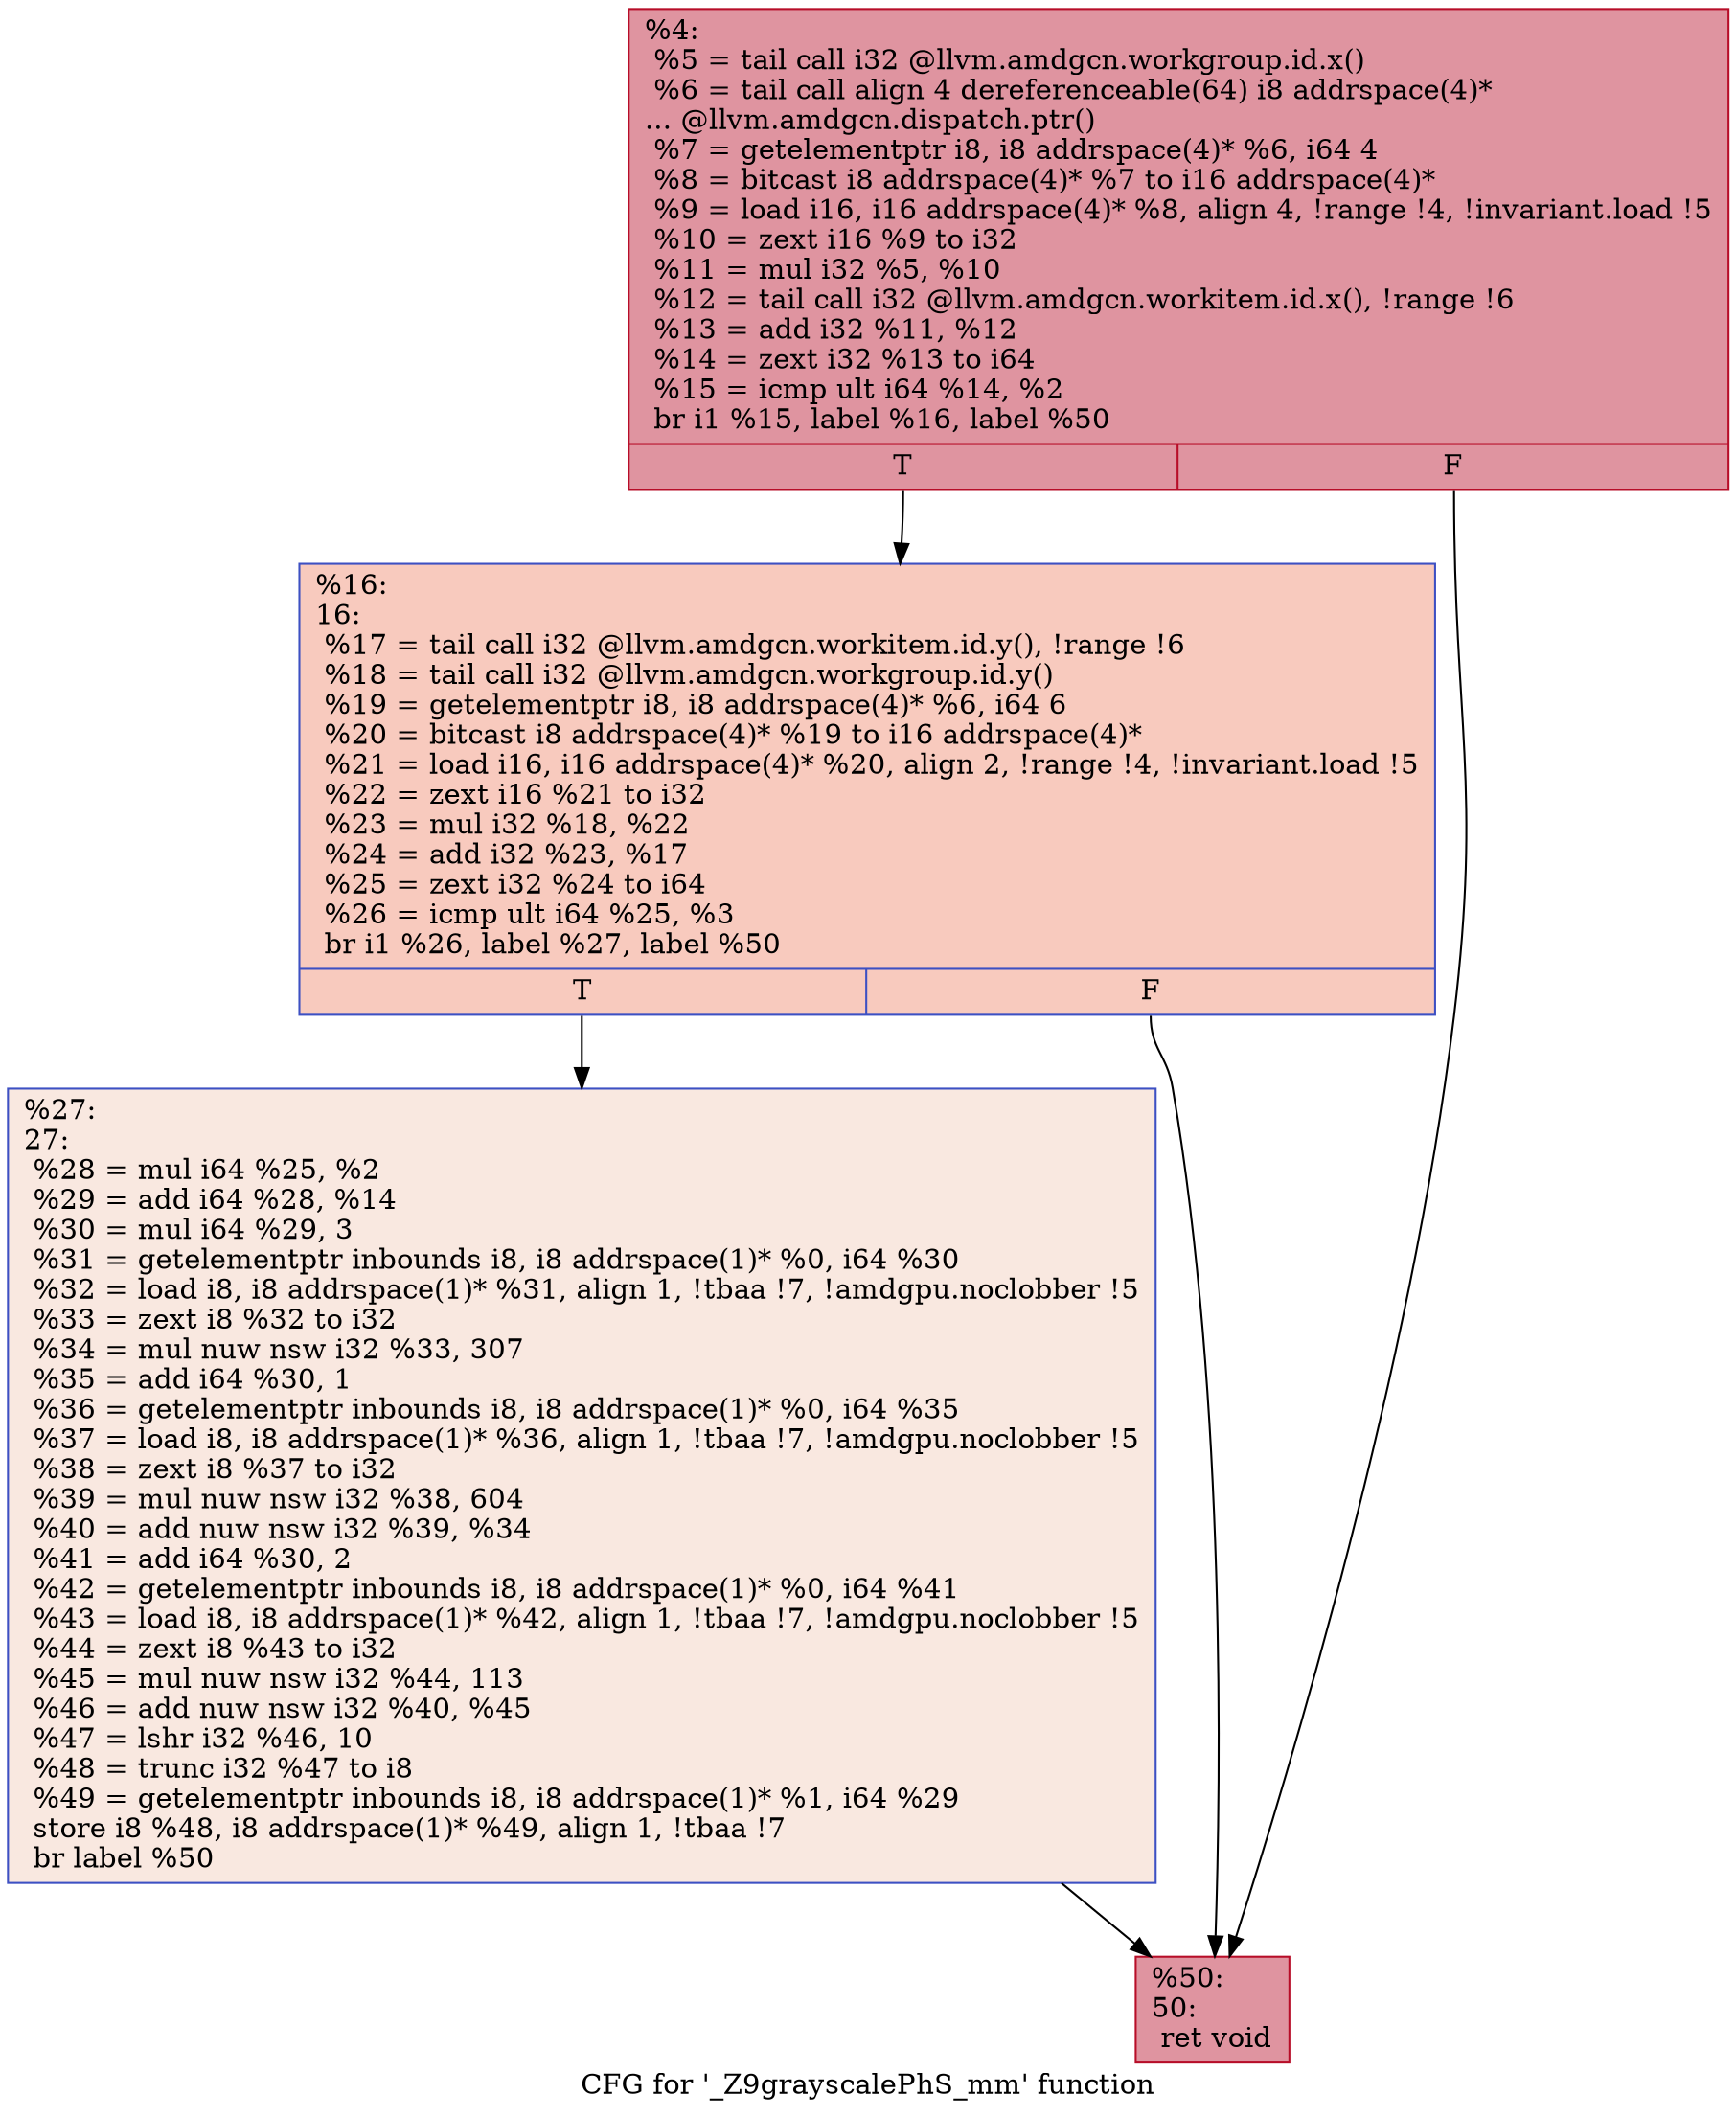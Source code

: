 digraph "CFG for '_Z9grayscalePhS_mm' function" {
	label="CFG for '_Z9grayscalePhS_mm' function";

	Node0x53d15d0 [shape=record,color="#b70d28ff", style=filled, fillcolor="#b70d2870",label="{%4:\l  %5 = tail call i32 @llvm.amdgcn.workgroup.id.x()\l  %6 = tail call align 4 dereferenceable(64) i8 addrspace(4)*\l... @llvm.amdgcn.dispatch.ptr()\l  %7 = getelementptr i8, i8 addrspace(4)* %6, i64 4\l  %8 = bitcast i8 addrspace(4)* %7 to i16 addrspace(4)*\l  %9 = load i16, i16 addrspace(4)* %8, align 4, !range !4, !invariant.load !5\l  %10 = zext i16 %9 to i32\l  %11 = mul i32 %5, %10\l  %12 = tail call i32 @llvm.amdgcn.workitem.id.x(), !range !6\l  %13 = add i32 %11, %12\l  %14 = zext i32 %13 to i64\l  %15 = icmp ult i64 %14, %2\l  br i1 %15, label %16, label %50\l|{<s0>T|<s1>F}}"];
	Node0x53d15d0:s0 -> Node0x53d3550;
	Node0x53d15d0:s1 -> Node0x53d35e0;
	Node0x53d3550 [shape=record,color="#3d50c3ff", style=filled, fillcolor="#ef886b70",label="{%16:\l16:                                               \l  %17 = tail call i32 @llvm.amdgcn.workitem.id.y(), !range !6\l  %18 = tail call i32 @llvm.amdgcn.workgroup.id.y()\l  %19 = getelementptr i8, i8 addrspace(4)* %6, i64 6\l  %20 = bitcast i8 addrspace(4)* %19 to i16 addrspace(4)*\l  %21 = load i16, i16 addrspace(4)* %20, align 2, !range !4, !invariant.load !5\l  %22 = zext i16 %21 to i32\l  %23 = mul i32 %18, %22\l  %24 = add i32 %23, %17\l  %25 = zext i32 %24 to i64\l  %26 = icmp ult i64 %25, %3\l  br i1 %26, label %27, label %50\l|{<s0>T|<s1>F}}"];
	Node0x53d3550:s0 -> Node0x53d5230;
	Node0x53d3550:s1 -> Node0x53d35e0;
	Node0x53d5230 [shape=record,color="#3d50c3ff", style=filled, fillcolor="#f1ccb870",label="{%27:\l27:                                               \l  %28 = mul i64 %25, %2\l  %29 = add i64 %28, %14\l  %30 = mul i64 %29, 3\l  %31 = getelementptr inbounds i8, i8 addrspace(1)* %0, i64 %30\l  %32 = load i8, i8 addrspace(1)* %31, align 1, !tbaa !7, !amdgpu.noclobber !5\l  %33 = zext i8 %32 to i32\l  %34 = mul nuw nsw i32 %33, 307\l  %35 = add i64 %30, 1\l  %36 = getelementptr inbounds i8, i8 addrspace(1)* %0, i64 %35\l  %37 = load i8, i8 addrspace(1)* %36, align 1, !tbaa !7, !amdgpu.noclobber !5\l  %38 = zext i8 %37 to i32\l  %39 = mul nuw nsw i32 %38, 604\l  %40 = add nuw nsw i32 %39, %34\l  %41 = add i64 %30, 2\l  %42 = getelementptr inbounds i8, i8 addrspace(1)* %0, i64 %41\l  %43 = load i8, i8 addrspace(1)* %42, align 1, !tbaa !7, !amdgpu.noclobber !5\l  %44 = zext i8 %43 to i32\l  %45 = mul nuw nsw i32 %44, 113\l  %46 = add nuw nsw i32 %40, %45\l  %47 = lshr i32 %46, 10\l  %48 = trunc i32 %47 to i8\l  %49 = getelementptr inbounds i8, i8 addrspace(1)* %1, i64 %29\l  store i8 %48, i8 addrspace(1)* %49, align 1, !tbaa !7\l  br label %50\l}"];
	Node0x53d5230 -> Node0x53d35e0;
	Node0x53d35e0 [shape=record,color="#b70d28ff", style=filled, fillcolor="#b70d2870",label="{%50:\l50:                                               \l  ret void\l}"];
}

